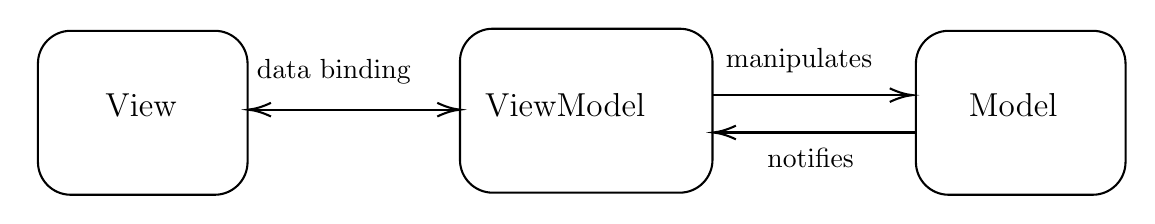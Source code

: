 

\tikzset{every picture/.style={line width=0.75pt}} %set default line width to 0.75pt

\begin{tikzpicture}[x=0.75pt,y=0.75pt,yscale=-1,xscale=1]
%uncomment if require: \path (0,354); %set diagram left start at 0, and has height of 354

%Rounded Rect [id:dp2545445086969502]
    \draw   (58,153.8) .. controls (58,145.07) and (65.07,138) .. (73.8,138) -- (143.2,138) .. controls (151.93,138) and (159,145.07) .. (159,153.8) -- (159,201.2) .. controls (159,209.93) and (151.93,217) .. (143.2,217) -- (73.8,217) .. controls (65.07,217) and (58,209.93) .. (58,201.2) -- cycle ;
%Rounded Rect [id:dp5590074384460382]
    \draw   (261.33,152.8) .. controls (261.33,144.07) and (268.41,137) .. (277.13,137) -- (367.2,137) .. controls (375.93,137) and (383,144.07) .. (383,152.8) -- (383,200.2) .. controls (383,208.93) and (375.93,216) .. (367.2,216) -- (277.13,216) .. controls (268.41,216) and (261.33,208.93) .. (261.33,200.2) -- cycle ;
%Rounded Rect [id:dp3462199580111829]
    \draw   (481,153.8) .. controls (481,145.07) and (488.07,138) .. (496.8,138) -- (566.2,138) .. controls (574.93,138) and (582,145.07) .. (582,153.8) -- (582,201.2) .. controls (582,209.93) and (574.93,217) .. (566.2,217) -- (496.8,217) .. controls (488.07,217) and (481,209.93) .. (481,201.2) -- cycle ;
%Straight Lines [id:da9849453642036357]
    \draw    (159.33,176) -- (259.33,176) ;
    \draw [shift={(261.33,176)}, rotate = 180] [color={rgb, 255:red, 0; green, 0; blue, 0 }  ][line width=0.75]    (10.93,-3.29) .. controls (6.95,-1.4) and (3.31,-0.3) .. (0,0) .. controls (3.31,0.3) and (6.95,1.4) .. (10.93,3.29)   ;
%Straight Lines [id:da21648687729164617]
    \draw    (261.33,176) -- (161.33,176) ;
    \draw [shift={(159.33,176)}, rotate = 360] [color={rgb, 255:red, 0; green, 0; blue, 0 }  ][line width=0.75]    (10.93,-3.29) .. controls (6.95,-1.4) and (3.31,-0.3) .. (0,0) .. controls (3.31,0.3) and (6.95,1.4) .. (10.93,3.29)   ;
%Straight Lines [id:da6547359698670925]
    \draw    (383.33,169) -- (477.33,169) ;
    \draw [shift={(479.33,169)}, rotate = 180] [color={rgb, 255:red, 0; green, 0; blue, 0 }  ][line width=0.75]    (10.93,-3.29) .. controls (6.95,-1.4) and (3.31,-0.3) .. (0,0) .. controls (3.31,0.3) and (6.95,1.4) .. (10.93,3.29)   ;
%Straight Lines [id:da6872128973181653]
    \draw    (481.33,187) -- (385.33,187) ;
    \draw [shift={(383.33,187)}, rotate = 360] [color={rgb, 255:red, 0; green, 0; blue, 0 }  ][line width=0.75]    (10.93,-3.29) .. controls (6.95,-1.4) and (3.31,-0.3) .. (0,0) .. controls (3.31,0.3) and (6.95,1.4) .. (10.93,3.29)   ;

% Text Node
    \draw (89,166.79) node [anchor=north west][inner sep=0.75pt]  [font=\large] [align=left] {View};
% Text Node
    \draw (272,166.79) node [anchor=north west][inner sep=0.75pt]  [font=\large] [align=left] {ViewModel};
% Text Node
    \draw (505,166.79) node [anchor=north west][inner sep=0.75pt]  [font=\large] [align=left] {Model};
% Text Node
    \draw (162,150) node [anchor=north west][inner sep=0.75pt]   [align=left] {data binding};
% Text Node
    \draw (388,145) node [anchor=north west][inner sep=0.75pt]   [align=left] {manipulates};
% Text Node
    \draw (408,193) node [anchor=north west][inner sep=0.75pt]   [align=left] {notifies};


\end{tikzpicture}

